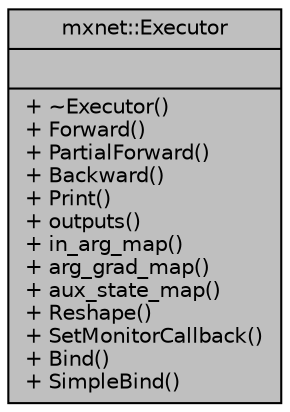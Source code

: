 digraph "mxnet::Executor"
{
  edge [fontname="Helvetica",fontsize="10",labelfontname="Helvetica",labelfontsize="10"];
  node [fontname="Helvetica",fontsize="10",shape=record];
  Node1 [label="{mxnet::Executor\n||+ ~Executor()\l+ Forward()\l+ PartialForward()\l+ Backward()\l+ Print()\l+ outputs()\l+ in_arg_map()\l+ arg_grad_map()\l+ aux_state_map()\l+ Reshape()\l+ SetMonitorCallback()\l+ Bind()\l+ SimpleBind()\l}",height=0.2,width=0.4,color="black", fillcolor="grey75", style="filled", fontcolor="black"];
}
